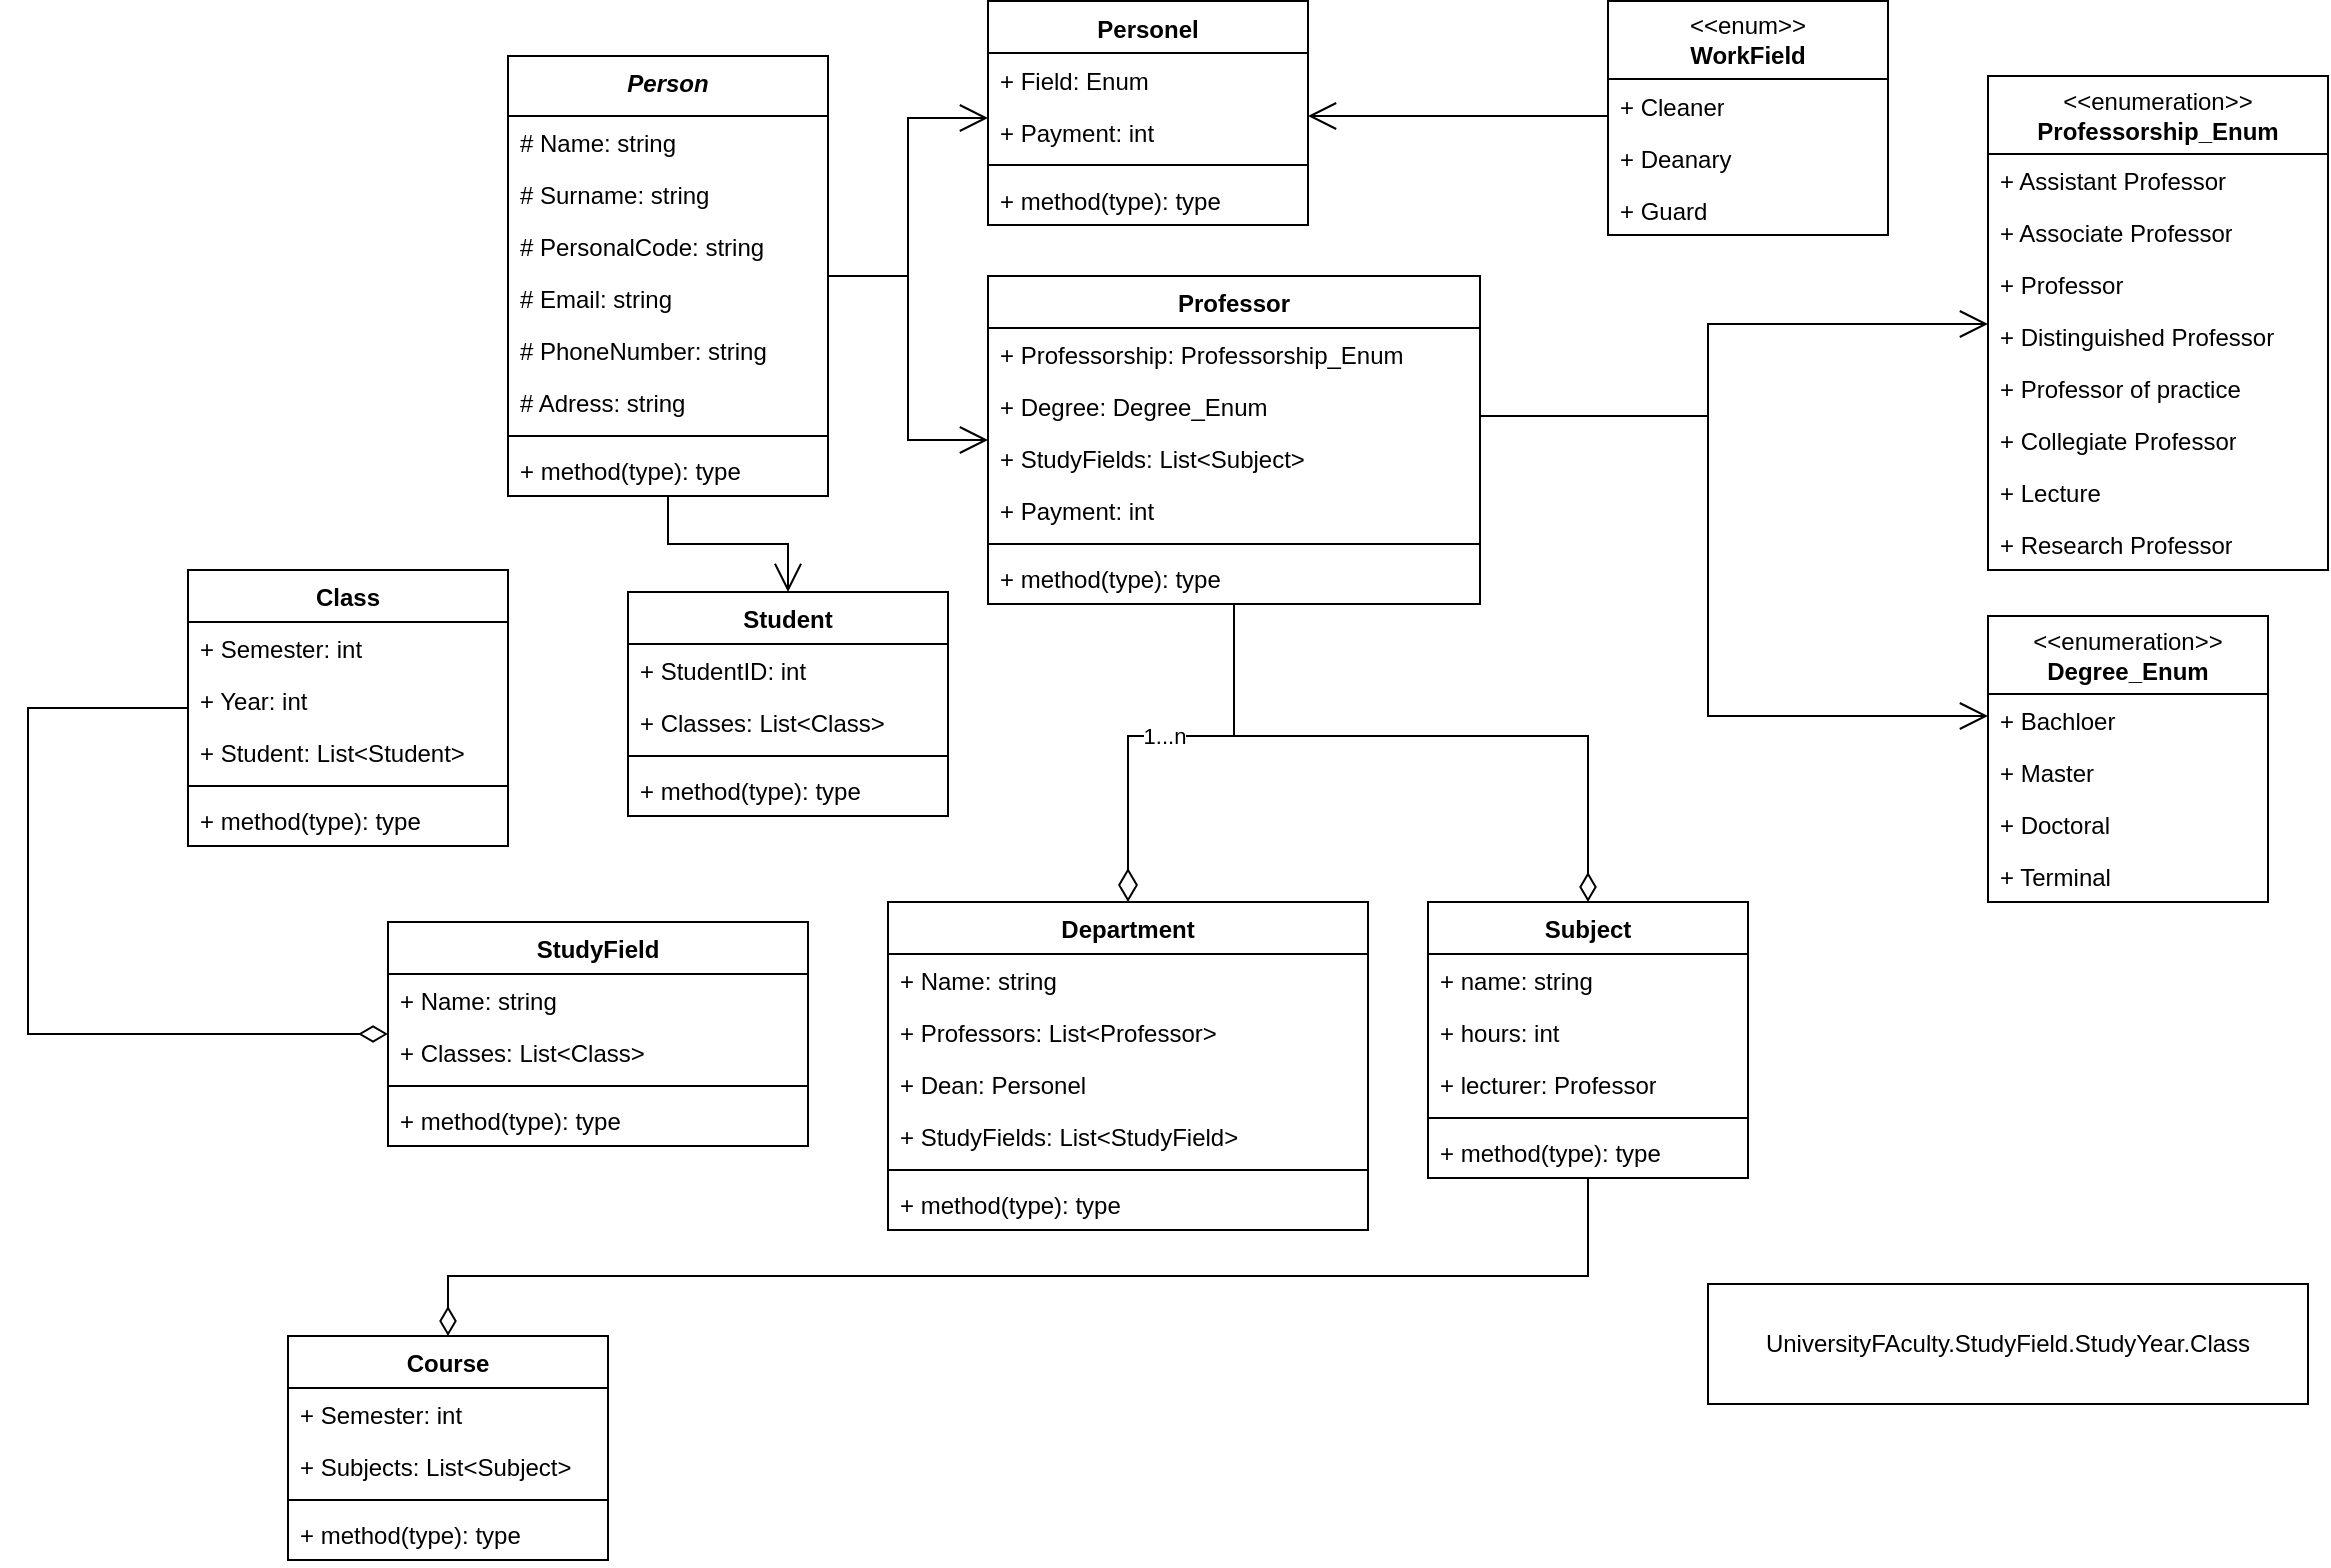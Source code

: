 <mxfile version="24.2.5" type="github">
  <diagram name="Strona-1" id="ZMuBya0hHFWjPArA7sXA">
    <mxGraphModel dx="860" dy="953" grid="1" gridSize="10" guides="1" tooltips="1" connect="1" arrows="1" fold="1" page="1" pageScale="1" pageWidth="827" pageHeight="1169" math="0" shadow="0">
      <root>
        <mxCell id="0" />
        <mxCell id="1" parent="0" />
        <mxCell id="BxBO1usKI3OGjHKs2vSr-18" value="&lt;b&gt;Class&lt;/b&gt;" style="swimlane;fontStyle=1;align=center;verticalAlign=top;childLayout=stackLayout;horizontal=1;startSize=26;horizontalStack=0;resizeParent=1;resizeParentMax=0;resizeLast=0;collapsible=1;marginBottom=0;whiteSpace=wrap;html=1;" parent="1" vertex="1">
          <mxGeometry x="170" y="297" width="160" height="138" as="geometry" />
        </mxCell>
        <mxCell id="BxBO1usKI3OGjHKs2vSr-19" value="+ Semester: int" style="text;strokeColor=none;fillColor=none;align=left;verticalAlign=top;spacingLeft=4;spacingRight=4;overflow=hidden;rotatable=0;points=[[0,0.5],[1,0.5]];portConstraint=eastwest;whiteSpace=wrap;html=1;" parent="BxBO1usKI3OGjHKs2vSr-18" vertex="1">
          <mxGeometry y="26" width="160" height="26" as="geometry" />
        </mxCell>
        <mxCell id="FNR3KFnYAetJGcfj_zRv-16" value="+ Year: int" style="text;strokeColor=none;fillColor=none;align=left;verticalAlign=top;spacingLeft=4;spacingRight=4;overflow=hidden;rotatable=0;points=[[0,0.5],[1,0.5]];portConstraint=eastwest;whiteSpace=wrap;html=1;" vertex="1" parent="BxBO1usKI3OGjHKs2vSr-18">
          <mxGeometry y="52" width="160" height="26" as="geometry" />
        </mxCell>
        <mxCell id="FNR3KFnYAetJGcfj_zRv-23" value="+ Student: List&amp;lt;Student&amp;gt;" style="text;strokeColor=none;fillColor=none;align=left;verticalAlign=top;spacingLeft=4;spacingRight=4;overflow=hidden;rotatable=0;points=[[0,0.5],[1,0.5]];portConstraint=eastwest;whiteSpace=wrap;html=1;" vertex="1" parent="BxBO1usKI3OGjHKs2vSr-18">
          <mxGeometry y="78" width="160" height="26" as="geometry" />
        </mxCell>
        <mxCell id="BxBO1usKI3OGjHKs2vSr-20" value="" style="line;strokeWidth=1;fillColor=none;align=left;verticalAlign=middle;spacingTop=-1;spacingLeft=3;spacingRight=3;rotatable=0;labelPosition=right;points=[];portConstraint=eastwest;strokeColor=inherit;" parent="BxBO1usKI3OGjHKs2vSr-18" vertex="1">
          <mxGeometry y="104" width="160" height="8" as="geometry" />
        </mxCell>
        <mxCell id="BxBO1usKI3OGjHKs2vSr-21" value="+ method(type): type" style="text;strokeColor=none;fillColor=none;align=left;verticalAlign=top;spacingLeft=4;spacingRight=4;overflow=hidden;rotatable=0;points=[[0,0.5],[1,0.5]];portConstraint=eastwest;whiteSpace=wrap;html=1;" parent="BxBO1usKI3OGjHKs2vSr-18" vertex="1">
          <mxGeometry y="112" width="160" height="26" as="geometry" />
        </mxCell>
        <mxCell id="BxBO1usKI3OGjHKs2vSr-22" value="&lt;b&gt;Student&lt;/b&gt;" style="swimlane;fontStyle=1;align=center;verticalAlign=top;childLayout=stackLayout;horizontal=1;startSize=26;horizontalStack=0;resizeParent=1;resizeParentMax=0;resizeLast=0;collapsible=1;marginBottom=0;whiteSpace=wrap;html=1;" parent="1" vertex="1">
          <mxGeometry x="390" y="308" width="160" height="112" as="geometry" />
        </mxCell>
        <mxCell id="BxBO1usKI3OGjHKs2vSr-23" value="+ StudentID: int" style="text;strokeColor=none;fillColor=none;align=left;verticalAlign=top;spacingLeft=4;spacingRight=4;overflow=hidden;rotatable=0;points=[[0,0.5],[1,0.5]];portConstraint=eastwest;whiteSpace=wrap;html=1;" parent="BxBO1usKI3OGjHKs2vSr-22" vertex="1">
          <mxGeometry y="26" width="160" height="26" as="geometry" />
        </mxCell>
        <mxCell id="BxBO1usKI3OGjHKs2vSr-60" value="+ Classes: List&amp;lt;Class&amp;gt;" style="text;strokeColor=none;fillColor=none;align=left;verticalAlign=top;spacingLeft=4;spacingRight=4;overflow=hidden;rotatable=0;points=[[0,0.5],[1,0.5]];portConstraint=eastwest;whiteSpace=wrap;html=1;" parent="BxBO1usKI3OGjHKs2vSr-22" vertex="1">
          <mxGeometry y="52" width="160" height="26" as="geometry" />
        </mxCell>
        <mxCell id="BxBO1usKI3OGjHKs2vSr-24" value="" style="line;strokeWidth=1;fillColor=none;align=left;verticalAlign=middle;spacingTop=-1;spacingLeft=3;spacingRight=3;rotatable=0;labelPosition=right;points=[];portConstraint=eastwest;strokeColor=inherit;" parent="BxBO1usKI3OGjHKs2vSr-22" vertex="1">
          <mxGeometry y="78" width="160" height="8" as="geometry" />
        </mxCell>
        <mxCell id="BxBO1usKI3OGjHKs2vSr-25" value="+ method(type): type" style="text;strokeColor=none;fillColor=none;align=left;verticalAlign=top;spacingLeft=4;spacingRight=4;overflow=hidden;rotatable=0;points=[[0,0.5],[1,0.5]];portConstraint=eastwest;whiteSpace=wrap;html=1;" parent="BxBO1usKI3OGjHKs2vSr-22" vertex="1">
          <mxGeometry y="86" width="160" height="26" as="geometry" />
        </mxCell>
        <mxCell id="BxBO1usKI3OGjHKs2vSr-30" value="&lt;b&gt;Professor&lt;/b&gt;&lt;br&gt;&lt;div&gt;&lt;b&gt;&lt;br&gt;&lt;/b&gt;&lt;/div&gt;" style="swimlane;fontStyle=1;align=center;verticalAlign=top;childLayout=stackLayout;horizontal=1;startSize=26;horizontalStack=0;resizeParent=1;resizeParentMax=0;resizeLast=0;collapsible=1;marginBottom=0;whiteSpace=wrap;html=1;" parent="1" vertex="1">
          <mxGeometry x="570" y="150" width="246" height="164" as="geometry" />
        </mxCell>
        <mxCell id="BxBO1usKI3OGjHKs2vSr-31" value="+&amp;nbsp;&lt;span style=&quot;text-align: center;&quot;&gt;Professorship&lt;/span&gt;:&amp;nbsp;&lt;span style=&quot;text-align: center;&quot;&gt;Professorship_Enum&lt;/span&gt;" style="text;strokeColor=none;fillColor=none;align=left;verticalAlign=top;spacingLeft=4;spacingRight=4;overflow=hidden;rotatable=0;points=[[0,0.5],[1,0.5]];portConstraint=eastwest;whiteSpace=wrap;html=1;" parent="BxBO1usKI3OGjHKs2vSr-30" vertex="1">
          <mxGeometry y="26" width="246" height="26" as="geometry" />
        </mxCell>
        <mxCell id="FNR3KFnYAetJGcfj_zRv-11" value="+ Degree: Degree_Enum&lt;span style=&quot;color: rgba(0, 0, 0, 0); font-family: monospace; font-size: 0px; text-wrap: nowrap;&quot;&gt;%3CmxGraphModel%3E%3Croot%3E%3CmxCell%20id%3D%220%22%2F%3E%3CmxCell%20id%3D%221%22%20parent%3D%220%22%2F%3E%3CmxCell%20id%3D%222%22%20value%3D%22%2B%20StudyFields%3A%20List%26amp%3Blt%3BSubject%26amp%3Bgt%3B%22%20style%3D%22text%3BstrokeColor%3Dnone%3BfillColor%3Dnone%3Balign%3Dleft%3BverticalAlign%3Dtop%3BspacingLeft%3D4%3BspacingRight%3D4%3Boverflow%3Dhidden%3Brotatable%3D0%3Bpoints%3D%5B%5B0%2C0.5%5D%2C%5B1%2C0.5%5D%5D%3BportConstraint%3Deastwest%3BwhiteSpace%3Dwrap%3Bhtml%3D1%3B%22%20vertex%3D%221%22%20parent%3D%221%22%3E%3CmxGeometry%20x%3D%22570%22%20y%3D%22202%22%20width%3D%22246%22%20height%3D%2226%22%20as%3D%22geometry%22%2F%3E%3C%2FmxCell%3E%3C%2Froot%3E%3C%2FmxGraphModel%3E&lt;/span&gt;" style="text;strokeColor=none;fillColor=none;align=left;verticalAlign=top;spacingLeft=4;spacingRight=4;overflow=hidden;rotatable=0;points=[[0,0.5],[1,0.5]];portConstraint=eastwest;whiteSpace=wrap;html=1;" vertex="1" parent="BxBO1usKI3OGjHKs2vSr-30">
          <mxGeometry y="52" width="246" height="26" as="geometry" />
        </mxCell>
        <mxCell id="BxBO1usKI3OGjHKs2vSr-61" value="+ StudyFields: List&amp;lt;Subject&amp;gt;" style="text;strokeColor=none;fillColor=none;align=left;verticalAlign=top;spacingLeft=4;spacingRight=4;overflow=hidden;rotatable=0;points=[[0,0.5],[1,0.5]];portConstraint=eastwest;whiteSpace=wrap;html=1;" parent="BxBO1usKI3OGjHKs2vSr-30" vertex="1">
          <mxGeometry y="78" width="246" height="26" as="geometry" />
        </mxCell>
        <mxCell id="BxBO1usKI3OGjHKs2vSr-73" value="+ Payment: int" style="text;strokeColor=none;fillColor=none;align=left;verticalAlign=top;spacingLeft=4;spacingRight=4;overflow=hidden;rotatable=0;points=[[0,0.5],[1,0.5]];portConstraint=eastwest;whiteSpace=wrap;html=1;" parent="BxBO1usKI3OGjHKs2vSr-30" vertex="1">
          <mxGeometry y="104" width="246" height="26" as="geometry" />
        </mxCell>
        <mxCell id="BxBO1usKI3OGjHKs2vSr-32" value="" style="line;strokeWidth=1;fillColor=none;align=left;verticalAlign=middle;spacingTop=-1;spacingLeft=3;spacingRight=3;rotatable=0;labelPosition=right;points=[];portConstraint=eastwest;strokeColor=inherit;" parent="BxBO1usKI3OGjHKs2vSr-30" vertex="1">
          <mxGeometry y="130" width="246" height="8" as="geometry" />
        </mxCell>
        <mxCell id="BxBO1usKI3OGjHKs2vSr-33" value="+ method(type): type" style="text;strokeColor=none;fillColor=none;align=left;verticalAlign=top;spacingLeft=4;spacingRight=4;overflow=hidden;rotatable=0;points=[[0,0.5],[1,0.5]];portConstraint=eastwest;whiteSpace=wrap;html=1;" parent="BxBO1usKI3OGjHKs2vSr-30" vertex="1">
          <mxGeometry y="138" width="246" height="26" as="geometry" />
        </mxCell>
        <mxCell id="BxBO1usKI3OGjHKs2vSr-34" value="&lt;b&gt;Personel&lt;/b&gt;" style="swimlane;fontStyle=1;align=center;verticalAlign=top;childLayout=stackLayout;horizontal=1;startSize=26;horizontalStack=0;resizeParent=1;resizeParentMax=0;resizeLast=0;collapsible=1;marginBottom=0;whiteSpace=wrap;html=1;" parent="1" vertex="1">
          <mxGeometry x="570" y="12.5" width="160" height="112" as="geometry" />
        </mxCell>
        <mxCell id="BxBO1usKI3OGjHKs2vSr-35" value="+ Field: Enum" style="text;strokeColor=none;fillColor=none;align=left;verticalAlign=top;spacingLeft=4;spacingRight=4;overflow=hidden;rotatable=0;points=[[0,0.5],[1,0.5]];portConstraint=eastwest;whiteSpace=wrap;html=1;" parent="BxBO1usKI3OGjHKs2vSr-34" vertex="1">
          <mxGeometry y="26" width="160" height="26" as="geometry" />
        </mxCell>
        <mxCell id="BxBO1usKI3OGjHKs2vSr-74" value="+ Payment: int" style="text;strokeColor=none;fillColor=none;align=left;verticalAlign=top;spacingLeft=4;spacingRight=4;overflow=hidden;rotatable=0;points=[[0,0.5],[1,0.5]];portConstraint=eastwest;whiteSpace=wrap;html=1;" parent="BxBO1usKI3OGjHKs2vSr-34" vertex="1">
          <mxGeometry y="52" width="160" height="26" as="geometry" />
        </mxCell>
        <mxCell id="BxBO1usKI3OGjHKs2vSr-36" value="" style="line;strokeWidth=1;fillColor=none;align=left;verticalAlign=middle;spacingTop=-1;spacingLeft=3;spacingRight=3;rotatable=0;labelPosition=right;points=[];portConstraint=eastwest;strokeColor=inherit;" parent="BxBO1usKI3OGjHKs2vSr-34" vertex="1">
          <mxGeometry y="78" width="160" height="8" as="geometry" />
        </mxCell>
        <mxCell id="BxBO1usKI3OGjHKs2vSr-37" value="+ method(type): type" style="text;strokeColor=none;fillColor=none;align=left;verticalAlign=top;spacingLeft=4;spacingRight=4;overflow=hidden;rotatable=0;points=[[0,0.5],[1,0.5]];portConstraint=eastwest;whiteSpace=wrap;html=1;" parent="BxBO1usKI3OGjHKs2vSr-34" vertex="1">
          <mxGeometry y="86" width="160" height="26" as="geometry" />
        </mxCell>
        <mxCell id="BxBO1usKI3OGjHKs2vSr-40" value="&lt;div&gt;&lt;b&gt;Department&lt;/b&gt;&lt;/div&gt;" style="swimlane;fontStyle=1;align=center;verticalAlign=top;childLayout=stackLayout;horizontal=1;startSize=26;horizontalStack=0;resizeParent=1;resizeParentMax=0;resizeLast=0;collapsible=1;marginBottom=0;whiteSpace=wrap;html=1;" parent="1" vertex="1">
          <mxGeometry x="520" y="463" width="240" height="164" as="geometry" />
        </mxCell>
        <mxCell id="BxBO1usKI3OGjHKs2vSr-95" value="+ Name: string" style="text;strokeColor=none;fillColor=none;align=left;verticalAlign=top;spacingLeft=4;spacingRight=4;overflow=hidden;rotatable=0;points=[[0,0.5],[1,0.5]];portConstraint=eastwest;whiteSpace=wrap;html=1;" parent="BxBO1usKI3OGjHKs2vSr-40" vertex="1">
          <mxGeometry y="26" width="240" height="26" as="geometry" />
        </mxCell>
        <mxCell id="BxBO1usKI3OGjHKs2vSr-96" value="+ Professors: List&amp;lt;Professor&amp;gt;" style="text;strokeColor=none;fillColor=none;align=left;verticalAlign=top;spacingLeft=4;spacingRight=4;overflow=hidden;rotatable=0;points=[[0,0.5],[1,0.5]];portConstraint=eastwest;whiteSpace=wrap;html=1;" parent="BxBO1usKI3OGjHKs2vSr-40" vertex="1">
          <mxGeometry y="52" width="240" height="26" as="geometry" />
        </mxCell>
        <mxCell id="BxBO1usKI3OGjHKs2vSr-97" value="+ Dean: Personel" style="text;strokeColor=none;fillColor=none;align=left;verticalAlign=top;spacingLeft=4;spacingRight=4;overflow=hidden;rotatable=0;points=[[0,0.5],[1,0.5]];portConstraint=eastwest;whiteSpace=wrap;html=1;" parent="BxBO1usKI3OGjHKs2vSr-40" vertex="1">
          <mxGeometry y="78" width="240" height="26" as="geometry" />
        </mxCell>
        <mxCell id="BxBO1usKI3OGjHKs2vSr-98" value="+ StudyFields: List&amp;lt;StudyField&amp;gt;" style="text;strokeColor=none;fillColor=none;align=left;verticalAlign=top;spacingLeft=4;spacingRight=4;overflow=hidden;rotatable=0;points=[[0,0.5],[1,0.5]];portConstraint=eastwest;whiteSpace=wrap;html=1;" parent="BxBO1usKI3OGjHKs2vSr-40" vertex="1">
          <mxGeometry y="104" width="240" height="26" as="geometry" />
        </mxCell>
        <mxCell id="BxBO1usKI3OGjHKs2vSr-42" value="" style="line;strokeWidth=1;fillColor=none;align=left;verticalAlign=middle;spacingTop=-1;spacingLeft=3;spacingRight=3;rotatable=0;labelPosition=right;points=[];portConstraint=eastwest;strokeColor=inherit;" parent="BxBO1usKI3OGjHKs2vSr-40" vertex="1">
          <mxGeometry y="130" width="240" height="8" as="geometry" />
        </mxCell>
        <mxCell id="BxBO1usKI3OGjHKs2vSr-43" value="+ method(type): type" style="text;strokeColor=none;fillColor=none;align=left;verticalAlign=top;spacingLeft=4;spacingRight=4;overflow=hidden;rotatable=0;points=[[0,0.5],[1,0.5]];portConstraint=eastwest;whiteSpace=wrap;html=1;" parent="BxBO1usKI3OGjHKs2vSr-40" vertex="1">
          <mxGeometry y="138" width="240" height="26" as="geometry" />
        </mxCell>
        <mxCell id="BxBO1usKI3OGjHKs2vSr-44" value="&lt;b&gt;StudyField&lt;/b&gt;" style="swimlane;fontStyle=1;align=center;verticalAlign=top;childLayout=stackLayout;horizontal=1;startSize=26;horizontalStack=0;resizeParent=1;resizeParentMax=0;resizeLast=0;collapsible=1;marginBottom=0;whiteSpace=wrap;html=1;" parent="1" vertex="1">
          <mxGeometry x="270" y="473" width="210" height="112" as="geometry" />
        </mxCell>
        <mxCell id="BxBO1usKI3OGjHKs2vSr-45" value="+ Name: string" style="text;strokeColor=none;fillColor=none;align=left;verticalAlign=top;spacingLeft=4;spacingRight=4;overflow=hidden;rotatable=0;points=[[0,0.5],[1,0.5]];portConstraint=eastwest;whiteSpace=wrap;html=1;" parent="BxBO1usKI3OGjHKs2vSr-44" vertex="1">
          <mxGeometry y="26" width="210" height="26" as="geometry" />
        </mxCell>
        <mxCell id="BxBO1usKI3OGjHKs2vSr-105" value="+ Classes: List&amp;lt;Class&amp;gt;" style="text;strokeColor=none;fillColor=none;align=left;verticalAlign=top;spacingLeft=4;spacingRight=4;overflow=hidden;rotatable=0;points=[[0,0.5],[1,0.5]];portConstraint=eastwest;whiteSpace=wrap;html=1;" parent="BxBO1usKI3OGjHKs2vSr-44" vertex="1">
          <mxGeometry y="52" width="210" height="26" as="geometry" />
        </mxCell>
        <mxCell id="BxBO1usKI3OGjHKs2vSr-46" value="" style="line;strokeWidth=1;fillColor=none;align=left;verticalAlign=middle;spacingTop=-1;spacingLeft=3;spacingRight=3;rotatable=0;labelPosition=right;points=[];portConstraint=eastwest;strokeColor=inherit;" parent="BxBO1usKI3OGjHKs2vSr-44" vertex="1">
          <mxGeometry y="78" width="210" height="8" as="geometry" />
        </mxCell>
        <mxCell id="BxBO1usKI3OGjHKs2vSr-47" value="+ method(type): type" style="text;strokeColor=none;fillColor=none;align=left;verticalAlign=top;spacingLeft=4;spacingRight=4;overflow=hidden;rotatable=0;points=[[0,0.5],[1,0.5]];portConstraint=eastwest;whiteSpace=wrap;html=1;" parent="BxBO1usKI3OGjHKs2vSr-44" vertex="1">
          <mxGeometry y="86" width="210" height="26" as="geometry" />
        </mxCell>
        <mxCell id="BxBO1usKI3OGjHKs2vSr-48" value="Person" style="swimlane;fontStyle=3;align=center;verticalAlign=top;childLayout=stackLayout;horizontal=1;startSize=30;horizontalStack=0;resizeParent=1;resizeParentMax=0;resizeLast=0;collapsible=1;marginBottom=0;whiteSpace=wrap;html=1;" parent="1" vertex="1">
          <mxGeometry x="330" y="40" width="160" height="220" as="geometry" />
        </mxCell>
        <mxCell id="BxBO1usKI3OGjHKs2vSr-49" value="# Name: string" style="text;strokeColor=none;fillColor=none;align=left;verticalAlign=top;spacingLeft=4;spacingRight=4;overflow=hidden;rotatable=0;points=[[0,0.5],[1,0.5]];portConstraint=eastwest;whiteSpace=wrap;html=1;" parent="BxBO1usKI3OGjHKs2vSr-48" vertex="1">
          <mxGeometry y="30" width="160" height="26" as="geometry" />
        </mxCell>
        <mxCell id="BxBO1usKI3OGjHKs2vSr-52" value="# Surname: string" style="text;strokeColor=none;fillColor=none;align=left;verticalAlign=top;spacingLeft=4;spacingRight=4;overflow=hidden;rotatable=0;points=[[0,0.5],[1,0.5]];portConstraint=eastwest;whiteSpace=wrap;html=1;" parent="BxBO1usKI3OGjHKs2vSr-48" vertex="1">
          <mxGeometry y="56" width="160" height="26" as="geometry" />
        </mxCell>
        <mxCell id="BxBO1usKI3OGjHKs2vSr-53" value="# PersonalCode: string" style="text;strokeColor=none;fillColor=none;align=left;verticalAlign=top;spacingLeft=4;spacingRight=4;overflow=hidden;rotatable=0;points=[[0,0.5],[1,0.5]];portConstraint=eastwest;whiteSpace=wrap;html=1;" parent="BxBO1usKI3OGjHKs2vSr-48" vertex="1">
          <mxGeometry y="82" width="160" height="26" as="geometry" />
        </mxCell>
        <mxCell id="BxBO1usKI3OGjHKs2vSr-56" value="# Email: string" style="text;strokeColor=none;fillColor=none;align=left;verticalAlign=top;spacingLeft=4;spacingRight=4;overflow=hidden;rotatable=0;points=[[0,0.5],[1,0.5]];portConstraint=eastwest;whiteSpace=wrap;html=1;" parent="BxBO1usKI3OGjHKs2vSr-48" vertex="1">
          <mxGeometry y="108" width="160" height="26" as="geometry" />
        </mxCell>
        <mxCell id="BxBO1usKI3OGjHKs2vSr-55" value="# PhoneNumber: string" style="text;strokeColor=none;fillColor=none;align=left;verticalAlign=top;spacingLeft=4;spacingRight=4;overflow=hidden;rotatable=0;points=[[0,0.5],[1,0.5]];portConstraint=eastwest;whiteSpace=wrap;html=1;" parent="BxBO1usKI3OGjHKs2vSr-48" vertex="1">
          <mxGeometry y="134" width="160" height="26" as="geometry" />
        </mxCell>
        <mxCell id="BxBO1usKI3OGjHKs2vSr-54" value="# Adress: string" style="text;strokeColor=none;fillColor=none;align=left;verticalAlign=top;spacingLeft=4;spacingRight=4;overflow=hidden;rotatable=0;points=[[0,0.5],[1,0.5]];portConstraint=eastwest;whiteSpace=wrap;html=1;" parent="BxBO1usKI3OGjHKs2vSr-48" vertex="1">
          <mxGeometry y="160" width="160" height="26" as="geometry" />
        </mxCell>
        <mxCell id="BxBO1usKI3OGjHKs2vSr-50" value="" style="line;strokeWidth=1;fillColor=none;align=left;verticalAlign=middle;spacingTop=-1;spacingLeft=3;spacingRight=3;rotatable=0;labelPosition=right;points=[];portConstraint=eastwest;strokeColor=inherit;" parent="BxBO1usKI3OGjHKs2vSr-48" vertex="1">
          <mxGeometry y="186" width="160" height="8" as="geometry" />
        </mxCell>
        <mxCell id="BxBO1usKI3OGjHKs2vSr-51" value="+ method(type): type" style="text;strokeColor=none;fillColor=none;align=left;verticalAlign=top;spacingLeft=4;spacingRight=4;overflow=hidden;rotatable=0;points=[[0,0.5],[1,0.5]];portConstraint=eastwest;whiteSpace=wrap;html=1;" parent="BxBO1usKI3OGjHKs2vSr-48" vertex="1">
          <mxGeometry y="194" width="160" height="26" as="geometry" />
        </mxCell>
        <mxCell id="BxBO1usKI3OGjHKs2vSr-62" value="&amp;lt;&amp;lt;enumeration&amp;gt;&amp;gt;&lt;br&gt;&lt;b&gt;Professorship_Enum&lt;/b&gt;" style="swimlane;fontStyle=0;childLayout=stackLayout;horizontal=1;startSize=39;fillColor=none;horizontalStack=0;resizeParent=1;resizeParentMax=0;resizeLast=0;collapsible=1;marginBottom=0;whiteSpace=wrap;html=1;" parent="1" vertex="1">
          <mxGeometry x="1070" y="50" width="170" height="247" as="geometry" />
        </mxCell>
        <mxCell id="BxBO1usKI3OGjHKs2vSr-63" value="+ Assistant Professor" style="text;strokeColor=none;fillColor=none;align=left;verticalAlign=top;spacingLeft=4;spacingRight=4;overflow=hidden;rotatable=0;points=[[0,0.5],[1,0.5]];portConstraint=eastwest;whiteSpace=wrap;html=1;" parent="BxBO1usKI3OGjHKs2vSr-62" vertex="1">
          <mxGeometry y="39" width="170" height="26" as="geometry" />
        </mxCell>
        <mxCell id="BxBO1usKI3OGjHKs2vSr-64" value="+ Associate Professor" style="text;strokeColor=none;fillColor=none;align=left;verticalAlign=top;spacingLeft=4;spacingRight=4;overflow=hidden;rotatable=0;points=[[0,0.5],[1,0.5]];portConstraint=eastwest;whiteSpace=wrap;html=1;" parent="BxBO1usKI3OGjHKs2vSr-62" vertex="1">
          <mxGeometry y="65" width="170" height="26" as="geometry" />
        </mxCell>
        <mxCell id="BxBO1usKI3OGjHKs2vSr-65" value="+ Professor" style="text;strokeColor=none;fillColor=none;align=left;verticalAlign=top;spacingLeft=4;spacingRight=4;overflow=hidden;rotatable=0;points=[[0,0.5],[1,0.5]];portConstraint=eastwest;whiteSpace=wrap;html=1;" parent="BxBO1usKI3OGjHKs2vSr-62" vertex="1">
          <mxGeometry y="91" width="170" height="26" as="geometry" />
        </mxCell>
        <mxCell id="FNR3KFnYAetJGcfj_zRv-6" value="+ Distinguished Professor" style="text;strokeColor=none;fillColor=none;align=left;verticalAlign=top;spacingLeft=4;spacingRight=4;overflow=hidden;rotatable=0;points=[[0,0.5],[1,0.5]];portConstraint=eastwest;whiteSpace=wrap;html=1;" vertex="1" parent="BxBO1usKI3OGjHKs2vSr-62">
          <mxGeometry y="117" width="170" height="26" as="geometry" />
        </mxCell>
        <mxCell id="FNR3KFnYAetJGcfj_zRv-9" value="+ Professor of practice" style="text;strokeColor=none;fillColor=none;align=left;verticalAlign=top;spacingLeft=4;spacingRight=4;overflow=hidden;rotatable=0;points=[[0,0.5],[1,0.5]];portConstraint=eastwest;whiteSpace=wrap;html=1;" vertex="1" parent="BxBO1usKI3OGjHKs2vSr-62">
          <mxGeometry y="143" width="170" height="26" as="geometry" />
        </mxCell>
        <mxCell id="FNR3KFnYAetJGcfj_zRv-8" value="+ Collegiate Professor" style="text;strokeColor=none;fillColor=none;align=left;verticalAlign=top;spacingLeft=4;spacingRight=4;overflow=hidden;rotatable=0;points=[[0,0.5],[1,0.5]];portConstraint=eastwest;whiteSpace=wrap;html=1;" vertex="1" parent="BxBO1usKI3OGjHKs2vSr-62">
          <mxGeometry y="169" width="170" height="26" as="geometry" />
        </mxCell>
        <mxCell id="FNR3KFnYAetJGcfj_zRv-7" value="+ Lecture" style="text;strokeColor=none;fillColor=none;align=left;verticalAlign=top;spacingLeft=4;spacingRight=4;overflow=hidden;rotatable=0;points=[[0,0.5],[1,0.5]];portConstraint=eastwest;whiteSpace=wrap;html=1;" vertex="1" parent="BxBO1usKI3OGjHKs2vSr-62">
          <mxGeometry y="195" width="170" height="26" as="geometry" />
        </mxCell>
        <mxCell id="BxBO1usKI3OGjHKs2vSr-66" value="+ Research Professor" style="text;strokeColor=none;fillColor=none;align=left;verticalAlign=top;spacingLeft=4;spacingRight=4;overflow=hidden;rotatable=0;points=[[0,0.5],[1,0.5]];portConstraint=eastwest;whiteSpace=wrap;html=1;" parent="BxBO1usKI3OGjHKs2vSr-62" vertex="1">
          <mxGeometry y="221" width="170" height="26" as="geometry" />
        </mxCell>
        <mxCell id="BxBO1usKI3OGjHKs2vSr-67" value="&lt;div&gt;&lt;b&gt;Subject&lt;/b&gt;&lt;/div&gt;" style="swimlane;fontStyle=1;align=center;verticalAlign=top;childLayout=stackLayout;horizontal=1;startSize=26;horizontalStack=0;resizeParent=1;resizeParentMax=0;resizeLast=0;collapsible=1;marginBottom=0;whiteSpace=wrap;html=1;" parent="1" vertex="1">
          <mxGeometry x="790" y="463" width="160" height="138" as="geometry" />
        </mxCell>
        <mxCell id="BxBO1usKI3OGjHKs2vSr-68" value="+ name: string" style="text;strokeColor=none;fillColor=none;align=left;verticalAlign=top;spacingLeft=4;spacingRight=4;overflow=hidden;rotatable=0;points=[[0,0.5],[1,0.5]];portConstraint=eastwest;whiteSpace=wrap;html=1;" parent="BxBO1usKI3OGjHKs2vSr-67" vertex="1">
          <mxGeometry y="26" width="160" height="26" as="geometry" />
        </mxCell>
        <mxCell id="BxBO1usKI3OGjHKs2vSr-71" value="+ hours: int" style="text;strokeColor=none;fillColor=none;align=left;verticalAlign=top;spacingLeft=4;spacingRight=4;overflow=hidden;rotatable=0;points=[[0,0.5],[1,0.5]];portConstraint=eastwest;whiteSpace=wrap;html=1;" parent="BxBO1usKI3OGjHKs2vSr-67" vertex="1">
          <mxGeometry y="52" width="160" height="26" as="geometry" />
        </mxCell>
        <mxCell id="FNR3KFnYAetJGcfj_zRv-15" value="+ lecturer: Professor" style="text;strokeColor=none;fillColor=none;align=left;verticalAlign=top;spacingLeft=4;spacingRight=4;overflow=hidden;rotatable=0;points=[[0,0.5],[1,0.5]];portConstraint=eastwest;whiteSpace=wrap;html=1;" vertex="1" parent="BxBO1usKI3OGjHKs2vSr-67">
          <mxGeometry y="78" width="160" height="26" as="geometry" />
        </mxCell>
        <mxCell id="BxBO1usKI3OGjHKs2vSr-69" value="" style="line;strokeWidth=1;fillColor=none;align=left;verticalAlign=middle;spacingTop=-1;spacingLeft=3;spacingRight=3;rotatable=0;labelPosition=right;points=[];portConstraint=eastwest;strokeColor=inherit;" parent="BxBO1usKI3OGjHKs2vSr-67" vertex="1">
          <mxGeometry y="104" width="160" height="8" as="geometry" />
        </mxCell>
        <mxCell id="BxBO1usKI3OGjHKs2vSr-70" value="+ method(type): type" style="text;strokeColor=none;fillColor=none;align=left;verticalAlign=top;spacingLeft=4;spacingRight=4;overflow=hidden;rotatable=0;points=[[0,0.5],[1,0.5]];portConstraint=eastwest;whiteSpace=wrap;html=1;" parent="BxBO1usKI3OGjHKs2vSr-67" vertex="1">
          <mxGeometry y="112" width="160" height="26" as="geometry" />
        </mxCell>
        <mxCell id="BxBO1usKI3OGjHKs2vSr-75" value="&amp;lt;&amp;lt;enum&amp;gt;&amp;gt;&lt;br&gt;&lt;b&gt;WorkField&lt;/b&gt;" style="swimlane;fontStyle=0;childLayout=stackLayout;horizontal=1;startSize=39;fillColor=none;horizontalStack=0;resizeParent=1;resizeParentMax=0;resizeLast=0;collapsible=1;marginBottom=0;whiteSpace=wrap;html=1;" parent="1" vertex="1">
          <mxGeometry x="880" y="12.5" width="140" height="117" as="geometry" />
        </mxCell>
        <mxCell id="BxBO1usKI3OGjHKs2vSr-76" value="+ Cleaner" style="text;strokeColor=none;fillColor=none;align=left;verticalAlign=top;spacingLeft=4;spacingRight=4;overflow=hidden;rotatable=0;points=[[0,0.5],[1,0.5]];portConstraint=eastwest;whiteSpace=wrap;html=1;" parent="BxBO1usKI3OGjHKs2vSr-75" vertex="1">
          <mxGeometry y="39" width="140" height="26" as="geometry" />
        </mxCell>
        <mxCell id="BxBO1usKI3OGjHKs2vSr-77" value="+ Deanary" style="text;strokeColor=none;fillColor=none;align=left;verticalAlign=top;spacingLeft=4;spacingRight=4;overflow=hidden;rotatable=0;points=[[0,0.5],[1,0.5]];portConstraint=eastwest;whiteSpace=wrap;html=1;" parent="BxBO1usKI3OGjHKs2vSr-75" vertex="1">
          <mxGeometry y="65" width="140" height="26" as="geometry" />
        </mxCell>
        <mxCell id="BxBO1usKI3OGjHKs2vSr-78" value="+ Guard" style="text;strokeColor=none;fillColor=none;align=left;verticalAlign=top;spacingLeft=4;spacingRight=4;overflow=hidden;rotatable=0;points=[[0,0.5],[1,0.5]];portConstraint=eastwest;whiteSpace=wrap;html=1;" parent="BxBO1usKI3OGjHKs2vSr-75" vertex="1">
          <mxGeometry y="91" width="140" height="26" as="geometry" />
        </mxCell>
        <mxCell id="BxBO1usKI3OGjHKs2vSr-84" value="" style="endArrow=open;endFill=1;endSize=12;html=1;rounded=0;edgeStyle=orthogonalEdgeStyle;" parent="1" source="BxBO1usKI3OGjHKs2vSr-75" target="BxBO1usKI3OGjHKs2vSr-34" edge="1">
          <mxGeometry width="160" relative="1" as="geometry">
            <mxPoint x="704" y="61" as="sourcePoint" />
            <mxPoint x="560" y="140" as="targetPoint" />
            <Array as="points">
              <mxPoint x="840" y="70" />
              <mxPoint x="840" y="70" />
            </Array>
          </mxGeometry>
        </mxCell>
        <mxCell id="BxBO1usKI3OGjHKs2vSr-85" value="" style="endArrow=open;endFill=1;endSize=12;html=1;rounded=0;edgeStyle=orthogonalEdgeStyle;" parent="1" source="BxBO1usKI3OGjHKs2vSr-30" target="BxBO1usKI3OGjHKs2vSr-62" edge="1">
          <mxGeometry width="160" relative="1" as="geometry">
            <mxPoint x="646" y="343" as="sourcePoint" />
            <mxPoint x="490" y="300" as="targetPoint" />
            <Array as="points">
              <mxPoint x="930" y="220" />
              <mxPoint x="930" y="174" />
            </Array>
          </mxGeometry>
        </mxCell>
        <mxCell id="BxBO1usKI3OGjHKs2vSr-91" value="" style="endArrow=diamondThin;html=1;endSize=12;startArrow=none;startSize=14;startFill=0;edgeStyle=orthogonalEdgeStyle;rounded=0;endFill=0;" parent="1" source="BxBO1usKI3OGjHKs2vSr-30" target="BxBO1usKI3OGjHKs2vSr-67" edge="1">
          <mxGeometry relative="1" as="geometry">
            <mxPoint x="760" y="420" as="sourcePoint" />
            <mxPoint x="790" y="400" as="targetPoint" />
            <Array as="points">
              <mxPoint x="693" y="380" />
              <mxPoint x="870" y="380" />
            </Array>
          </mxGeometry>
        </mxCell>
        <mxCell id="BxBO1usKI3OGjHKs2vSr-94" value="1...n" style="endArrow=none;html=1;endSize=12;startArrow=diamondThin;startSize=14;startFill=0;edgeStyle=orthogonalEdgeStyle;rounded=0;endFill=0;" parent="1" source="BxBO1usKI3OGjHKs2vSr-40" target="BxBO1usKI3OGjHKs2vSr-30" edge="1">
          <mxGeometry relative="1" as="geometry">
            <mxPoint x="800" y="646" as="sourcePoint" />
            <mxPoint x="660" y="462" as="targetPoint" />
            <Array as="points">
              <mxPoint x="640" y="380" />
              <mxPoint x="693" y="380" />
            </Array>
          </mxGeometry>
        </mxCell>
        <mxCell id="BxBO1usKI3OGjHKs2vSr-100" value="&lt;b&gt;Course&lt;/b&gt;" style="swimlane;fontStyle=1;align=center;verticalAlign=top;childLayout=stackLayout;horizontal=1;startSize=26;horizontalStack=0;resizeParent=1;resizeParentMax=0;resizeLast=0;collapsible=1;marginBottom=0;whiteSpace=wrap;html=1;" parent="1" vertex="1">
          <mxGeometry x="220" y="680" width="160" height="112" as="geometry" />
        </mxCell>
        <mxCell id="BxBO1usKI3OGjHKs2vSr-102" value="+ Semester: int" style="text;strokeColor=none;fillColor=none;align=left;verticalAlign=top;spacingLeft=4;spacingRight=4;overflow=hidden;rotatable=0;points=[[0,0.5],[1,0.5]];portConstraint=eastwest;whiteSpace=wrap;html=1;" parent="BxBO1usKI3OGjHKs2vSr-100" vertex="1">
          <mxGeometry y="26" width="160" height="26" as="geometry" />
        </mxCell>
        <mxCell id="FNR3KFnYAetJGcfj_zRv-20" value="+ Subjects: List&amp;lt;Subject&amp;gt;" style="text;strokeColor=none;fillColor=none;align=left;verticalAlign=top;spacingLeft=4;spacingRight=4;overflow=hidden;rotatable=0;points=[[0,0.5],[1,0.5]];portConstraint=eastwest;whiteSpace=wrap;html=1;" vertex="1" parent="BxBO1usKI3OGjHKs2vSr-100">
          <mxGeometry y="52" width="160" height="26" as="geometry" />
        </mxCell>
        <mxCell id="BxBO1usKI3OGjHKs2vSr-103" value="" style="line;strokeWidth=1;fillColor=none;align=left;verticalAlign=middle;spacingTop=-1;spacingLeft=3;spacingRight=3;rotatable=0;labelPosition=right;points=[];portConstraint=eastwest;strokeColor=inherit;" parent="BxBO1usKI3OGjHKs2vSr-100" vertex="1">
          <mxGeometry y="78" width="160" height="8" as="geometry" />
        </mxCell>
        <mxCell id="BxBO1usKI3OGjHKs2vSr-104" value="+ method(type): type" style="text;strokeColor=none;fillColor=none;align=left;verticalAlign=top;spacingLeft=4;spacingRight=4;overflow=hidden;rotatable=0;points=[[0,0.5],[1,0.5]];portConstraint=eastwest;whiteSpace=wrap;html=1;" parent="BxBO1usKI3OGjHKs2vSr-100" vertex="1">
          <mxGeometry y="86" width="160" height="26" as="geometry" />
        </mxCell>
        <mxCell id="BxBO1usKI3OGjHKs2vSr-106" value="UniversityFAculty.StudyField.StudyYear.Class" style="rounded=0;whiteSpace=wrap;html=1;" parent="1" vertex="1">
          <mxGeometry x="930" y="654" width="300" height="60" as="geometry" />
        </mxCell>
        <mxCell id="FNR3KFnYAetJGcfj_zRv-1" value="&amp;lt;&amp;lt;enumeration&amp;gt;&amp;gt;&lt;br&gt;&lt;b&gt;Degree_Enum&lt;/b&gt;" style="swimlane;fontStyle=0;childLayout=stackLayout;horizontal=1;startSize=39;fillColor=none;horizontalStack=0;resizeParent=1;resizeParentMax=0;resizeLast=0;collapsible=1;marginBottom=0;whiteSpace=wrap;html=1;" vertex="1" parent="1">
          <mxGeometry x="1070" y="320" width="140" height="143" as="geometry" />
        </mxCell>
        <mxCell id="FNR3KFnYAetJGcfj_zRv-2" value="+ Bachloer" style="text;strokeColor=none;fillColor=none;align=left;verticalAlign=top;spacingLeft=4;spacingRight=4;overflow=hidden;rotatable=0;points=[[0,0.5],[1,0.5]];portConstraint=eastwest;whiteSpace=wrap;html=1;" vertex="1" parent="FNR3KFnYAetJGcfj_zRv-1">
          <mxGeometry y="39" width="140" height="26" as="geometry" />
        </mxCell>
        <mxCell id="FNR3KFnYAetJGcfj_zRv-3" value="+ Master" style="text;strokeColor=none;fillColor=none;align=left;verticalAlign=top;spacingLeft=4;spacingRight=4;overflow=hidden;rotatable=0;points=[[0,0.5],[1,0.5]];portConstraint=eastwest;whiteSpace=wrap;html=1;" vertex="1" parent="FNR3KFnYAetJGcfj_zRv-1">
          <mxGeometry y="65" width="140" height="26" as="geometry" />
        </mxCell>
        <mxCell id="FNR3KFnYAetJGcfj_zRv-4" value="+ Doctoral" style="text;strokeColor=none;fillColor=none;align=left;verticalAlign=top;spacingLeft=4;spacingRight=4;overflow=hidden;rotatable=0;points=[[0,0.5],[1,0.5]];portConstraint=eastwest;whiteSpace=wrap;html=1;" vertex="1" parent="FNR3KFnYAetJGcfj_zRv-1">
          <mxGeometry y="91" width="140" height="26" as="geometry" />
        </mxCell>
        <mxCell id="FNR3KFnYAetJGcfj_zRv-5" value="+ Terminal" style="text;strokeColor=none;fillColor=none;align=left;verticalAlign=top;spacingLeft=4;spacingRight=4;overflow=hidden;rotatable=0;points=[[0,0.5],[1,0.5]];portConstraint=eastwest;whiteSpace=wrap;html=1;" vertex="1" parent="FNR3KFnYAetJGcfj_zRv-1">
          <mxGeometry y="117" width="140" height="26" as="geometry" />
        </mxCell>
        <mxCell id="FNR3KFnYAetJGcfj_zRv-10" value="" style="endArrow=open;endFill=1;endSize=12;html=1;rounded=0;edgeStyle=orthogonalEdgeStyle;" edge="1" parent="1" source="BxBO1usKI3OGjHKs2vSr-30" target="FNR3KFnYAetJGcfj_zRv-1">
          <mxGeometry width="160" relative="1" as="geometry">
            <mxPoint x="1081" y="449.75" as="sourcePoint" />
            <mxPoint x="827" y="278.25" as="targetPoint" />
            <Array as="points">
              <mxPoint x="930" y="220" />
              <mxPoint x="930" y="370" />
            </Array>
          </mxGeometry>
        </mxCell>
        <mxCell id="FNR3KFnYAetJGcfj_zRv-12" value="" style="endArrow=open;endFill=1;endSize=12;html=1;rounded=0;edgeStyle=orthogonalEdgeStyle;" edge="1" parent="1" source="BxBO1usKI3OGjHKs2vSr-48" target="BxBO1usKI3OGjHKs2vSr-34">
          <mxGeometry width="160" relative="1" as="geometry">
            <mxPoint x="890" y="81" as="sourcePoint" />
            <mxPoint x="770" y="81" as="targetPoint" />
            <Array as="points">
              <mxPoint x="530" y="150" />
              <mxPoint x="530" y="71" />
            </Array>
          </mxGeometry>
        </mxCell>
        <mxCell id="FNR3KFnYAetJGcfj_zRv-14" value="" style="endArrow=open;endFill=1;endSize=12;html=1;rounded=0;edgeStyle=orthogonalEdgeStyle;" edge="1" parent="1" source="BxBO1usKI3OGjHKs2vSr-48" target="BxBO1usKI3OGjHKs2vSr-30">
          <mxGeometry width="160" relative="1" as="geometry">
            <mxPoint x="900" y="91" as="sourcePoint" />
            <mxPoint x="780" y="91" as="targetPoint" />
          </mxGeometry>
        </mxCell>
        <mxCell id="FNR3KFnYAetJGcfj_zRv-18" value="" style="endArrow=open;endFill=1;endSize=12;html=1;rounded=0;edgeStyle=orthogonalEdgeStyle;" edge="1" parent="1" source="BxBO1usKI3OGjHKs2vSr-48" target="BxBO1usKI3OGjHKs2vSr-22">
          <mxGeometry width="160" relative="1" as="geometry">
            <mxPoint x="500" y="160" as="sourcePoint" />
            <mxPoint x="580" y="242" as="targetPoint" />
          </mxGeometry>
        </mxCell>
        <mxCell id="FNR3KFnYAetJGcfj_zRv-22" value="" style="endArrow=diamondThin;html=1;endSize=12;startArrow=none;startSize=14;startFill=0;edgeStyle=orthogonalEdgeStyle;rounded=0;endFill=0;" edge="1" parent="1" source="BxBO1usKI3OGjHKs2vSr-67" target="BxBO1usKI3OGjHKs2vSr-100">
          <mxGeometry relative="1" as="geometry">
            <mxPoint x="290" y="640" as="sourcePoint" />
            <mxPoint x="467" y="789" as="targetPoint" />
            <Array as="points">
              <mxPoint x="870" y="650" />
              <mxPoint x="300" y="650" />
            </Array>
          </mxGeometry>
        </mxCell>
        <mxCell id="FNR3KFnYAetJGcfj_zRv-24" value="" style="endArrow=diamondThin;html=1;endSize=12;startArrow=none;startSize=14;startFill=0;edgeStyle=orthogonalEdgeStyle;rounded=0;endFill=0;" edge="1" parent="1" source="BxBO1usKI3OGjHKs2vSr-18" target="BxBO1usKI3OGjHKs2vSr-44">
          <mxGeometry relative="1" as="geometry">
            <mxPoint x="660" y="627" as="sourcePoint" />
            <mxPoint x="90" y="706" as="targetPoint" />
            <Array as="points">
              <mxPoint x="90" y="529" />
            </Array>
          </mxGeometry>
        </mxCell>
      </root>
    </mxGraphModel>
  </diagram>
</mxfile>
